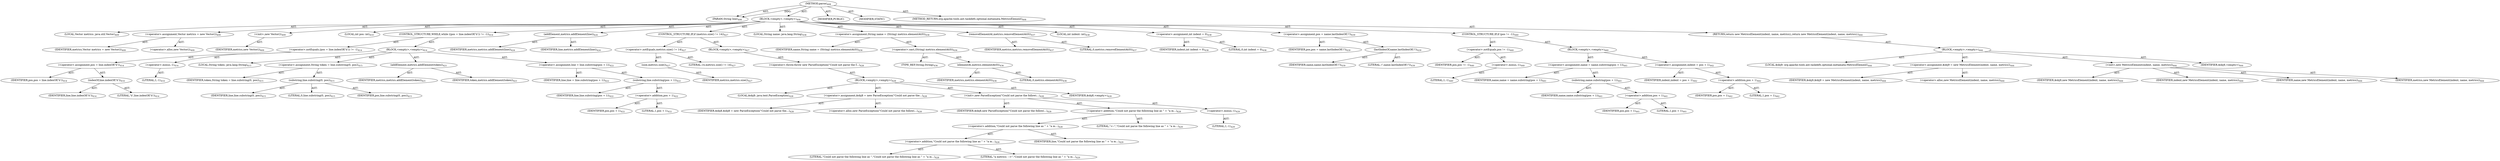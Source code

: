 digraph "parse" {  
"111669149717" [label = <(METHOD,parse)<SUB>408</SUB>> ]
"115964117026" [label = <(PARAM,String line)<SUB>408</SUB>> ]
"25769803826" [label = <(BLOCK,&lt;empty&gt;,&lt;empty&gt;)<SUB>408</SUB>> ]
"94489280541" [label = <(LOCAL,Vector metrics: java.util.Vector)<SUB>409</SUB>> ]
"30064771300" [label = <(&lt;operator&gt;.assignment,Vector metrics = new Vector())<SUB>409</SUB>> ]
"68719476910" [label = <(IDENTIFIER,metrics,Vector metrics = new Vector())<SUB>409</SUB>> ]
"30064771301" [label = <(&lt;operator&gt;.alloc,new Vector())<SUB>409</SUB>> ]
"30064771302" [label = <(&lt;init&gt;,new Vector())<SUB>409</SUB>> ]
"68719476911" [label = <(IDENTIFIER,metrics,new Vector())<SUB>409</SUB>> ]
"94489280542" [label = <(LOCAL,int pos: int)<SUB>410</SUB>> ]
"47244640277" [label = <(CONTROL_STRUCTURE,WHILE,while ((pos = line.indexOf('\t')) != -1))<SUB>414</SUB>> ]
"30064771303" [label = <(&lt;operator&gt;.notEquals,(pos = line.indexOf('\t')) != -1)<SUB>414</SUB>> ]
"30064771304" [label = <(&lt;operator&gt;.assignment,pos = line.indexOf('\t'))<SUB>414</SUB>> ]
"68719476912" [label = <(IDENTIFIER,pos,pos = line.indexOf('\t'))<SUB>414</SUB>> ]
"30064771305" [label = <(indexOf,line.indexOf('\t'))<SUB>414</SUB>> ]
"68719476913" [label = <(IDENTIFIER,line,line.indexOf('\t'))<SUB>414</SUB>> ]
"90194313276" [label = <(LITERAL,'\t',line.indexOf('\t'))<SUB>414</SUB>> ]
"30064771306" [label = <(&lt;operator&gt;.minus,-1)<SUB>414</SUB>> ]
"90194313277" [label = <(LITERAL,1,-1)<SUB>414</SUB>> ]
"25769803827" [label = <(BLOCK,&lt;empty&gt;,&lt;empty&gt;)<SUB>414</SUB>> ]
"94489280543" [label = <(LOCAL,String token: java.lang.String)<SUB>415</SUB>> ]
"30064771307" [label = <(&lt;operator&gt;.assignment,String token = line.substring(0, pos))<SUB>415</SUB>> ]
"68719476914" [label = <(IDENTIFIER,token,String token = line.substring(0, pos))<SUB>415</SUB>> ]
"30064771308" [label = <(substring,line.substring(0, pos))<SUB>415</SUB>> ]
"68719476915" [label = <(IDENTIFIER,line,line.substring(0, pos))<SUB>415</SUB>> ]
"90194313278" [label = <(LITERAL,0,line.substring(0, pos))<SUB>415</SUB>> ]
"68719476916" [label = <(IDENTIFIER,pos,line.substring(0, pos))<SUB>415</SUB>> ]
"30064771309" [label = <(addElement,metrics.addElement(token))<SUB>421</SUB>> ]
"68719476917" [label = <(IDENTIFIER,metrics,metrics.addElement(token))<SUB>421</SUB>> ]
"68719476918" [label = <(IDENTIFIER,token,metrics.addElement(token))<SUB>421</SUB>> ]
"30064771310" [label = <(&lt;operator&gt;.assignment,line = line.substring(pos + 1))<SUB>422</SUB>> ]
"68719476919" [label = <(IDENTIFIER,line,line = line.substring(pos + 1))<SUB>422</SUB>> ]
"30064771311" [label = <(substring,line.substring(pos + 1))<SUB>422</SUB>> ]
"68719476920" [label = <(IDENTIFIER,line,line.substring(pos + 1))<SUB>422</SUB>> ]
"30064771312" [label = <(&lt;operator&gt;.addition,pos + 1)<SUB>422</SUB>> ]
"68719476921" [label = <(IDENTIFIER,pos,pos + 1)<SUB>422</SUB>> ]
"90194313279" [label = <(LITERAL,1,pos + 1)<SUB>422</SUB>> ]
"30064771313" [label = <(addElement,metrics.addElement(line))<SUB>424</SUB>> ]
"68719476922" [label = <(IDENTIFIER,metrics,metrics.addElement(line))<SUB>424</SUB>> ]
"68719476923" [label = <(IDENTIFIER,line,metrics.addElement(line))<SUB>424</SUB>> ]
"47244640278" [label = <(CONTROL_STRUCTURE,IF,if (metrics.size() != 14))<SUB>427</SUB>> ]
"30064771314" [label = <(&lt;operator&gt;.notEquals,metrics.size() != 14)<SUB>427</SUB>> ]
"30064771315" [label = <(size,metrics.size())<SUB>427</SUB>> ]
"68719476924" [label = <(IDENTIFIER,metrics,metrics.size())<SUB>427</SUB>> ]
"90194313280" [label = <(LITERAL,14,metrics.size() != 14)<SUB>427</SUB>> ]
"25769803828" [label = <(BLOCK,&lt;empty&gt;,&lt;empty&gt;)<SUB>427</SUB>> ]
"30064771316" [label = <(&lt;operator&gt;.throw,throw new ParseException(&quot;Could not parse the f...)<SUB>428</SUB>> ]
"25769803829" [label = <(BLOCK,&lt;empty&gt;,&lt;empty&gt;)<SUB>428</SUB>> ]
"94489280544" [label = <(LOCAL,$obj8: java.text.ParseException)<SUB>428</SUB>> ]
"30064771317" [label = <(&lt;operator&gt;.assignment,$obj8 = new ParseException(&quot;Could not parse the...)<SUB>428</SUB>> ]
"68719476925" [label = <(IDENTIFIER,$obj8,$obj8 = new ParseException(&quot;Could not parse the...)<SUB>428</SUB>> ]
"30064771318" [label = <(&lt;operator&gt;.alloc,new ParseException(&quot;Could not parse the followi...)<SUB>428</SUB>> ]
"30064771319" [label = <(&lt;init&gt;,new ParseException(&quot;Could not parse the followi...)<SUB>428</SUB>> ]
"68719476926" [label = <(IDENTIFIER,$obj8,new ParseException(&quot;Could not parse the followi...)<SUB>428</SUB>> ]
"30064771320" [label = <(&lt;operator&gt;.addition,&quot;Could not parse the following line as &quot; + &quot;a m...)<SUB>428</SUB>> ]
"30064771321" [label = <(&lt;operator&gt;.addition,&quot;Could not parse the following line as &quot; + &quot;a m...)<SUB>428</SUB>> ]
"30064771322" [label = <(&lt;operator&gt;.addition,&quot;Could not parse the following line as &quot; + &quot;a m...)<SUB>428</SUB>> ]
"90194313281" [label = <(LITERAL,&quot;Could not parse the following line as &quot;,&quot;Could not parse the following line as &quot; + &quot;a m...)<SUB>428</SUB>> ]
"90194313282" [label = <(LITERAL,&quot;a metrics: --&gt;&quot;,&quot;Could not parse the following line as &quot; + &quot;a m...)<SUB>429</SUB>> ]
"68719476927" [label = <(IDENTIFIER,line,&quot;Could not parse the following line as &quot; + &quot;a m...)<SUB>429</SUB>> ]
"90194313283" [label = <(LITERAL,&quot;&lt;--&quot;,&quot;Could not parse the following line as &quot; + &quot;a m...)<SUB>429</SUB>> ]
"30064771323" [label = <(&lt;operator&gt;.minus,-1)<SUB>429</SUB>> ]
"90194313284" [label = <(LITERAL,1,-1)<SUB>429</SUB>> ]
"68719476928" [label = <(IDENTIFIER,$obj8,&lt;empty&gt;)<SUB>428</SUB>> ]
"94489280545" [label = <(LOCAL,String name: java.lang.String)<SUB>436</SUB>> ]
"30064771324" [label = <(&lt;operator&gt;.assignment,String name = (String) metrics.elementAt(0))<SUB>436</SUB>> ]
"68719476929" [label = <(IDENTIFIER,name,String name = (String) metrics.elementAt(0))<SUB>436</SUB>> ]
"30064771325" [label = <(&lt;operator&gt;.cast,(String) metrics.elementAt(0))<SUB>436</SUB>> ]
"180388626453" [label = <(TYPE_REF,String,String)<SUB>436</SUB>> ]
"30064771326" [label = <(elementAt,metrics.elementAt(0))<SUB>436</SUB>> ]
"68719476930" [label = <(IDENTIFIER,metrics,metrics.elementAt(0))<SUB>436</SUB>> ]
"90194313285" [label = <(LITERAL,0,metrics.elementAt(0))<SUB>436</SUB>> ]
"30064771327" [label = <(removeElementAt,metrics.removeElementAt(0))<SUB>437</SUB>> ]
"68719476931" [label = <(IDENTIFIER,metrics,metrics.removeElementAt(0))<SUB>437</SUB>> ]
"90194313286" [label = <(LITERAL,0,metrics.removeElementAt(0))<SUB>437</SUB>> ]
"94489280546" [label = <(LOCAL,int indent: int)<SUB>438</SUB>> ]
"30064771328" [label = <(&lt;operator&gt;.assignment,int indent = 0)<SUB>438</SUB>> ]
"68719476932" [label = <(IDENTIFIER,indent,int indent = 0)<SUB>438</SUB>> ]
"90194313287" [label = <(LITERAL,0,int indent = 0)<SUB>438</SUB>> ]
"30064771329" [label = <(&lt;operator&gt;.assignment,pos = name.lastIndexOf('/'))<SUB>439</SUB>> ]
"68719476933" [label = <(IDENTIFIER,pos,pos = name.lastIndexOf('/'))<SUB>439</SUB>> ]
"30064771330" [label = <(lastIndexOf,name.lastIndexOf('/'))<SUB>439</SUB>> ]
"68719476934" [label = <(IDENTIFIER,name,name.lastIndexOf('/'))<SUB>439</SUB>> ]
"90194313288" [label = <(LITERAL,'/',name.lastIndexOf('/'))<SUB>439</SUB>> ]
"47244640279" [label = <(CONTROL_STRUCTURE,IF,if (pos != -1))<SUB>440</SUB>> ]
"30064771331" [label = <(&lt;operator&gt;.notEquals,pos != -1)<SUB>440</SUB>> ]
"68719476935" [label = <(IDENTIFIER,pos,pos != -1)<SUB>440</SUB>> ]
"30064771332" [label = <(&lt;operator&gt;.minus,-1)<SUB>440</SUB>> ]
"90194313289" [label = <(LITERAL,1,-1)<SUB>440</SUB>> ]
"25769803830" [label = <(BLOCK,&lt;empty&gt;,&lt;empty&gt;)<SUB>440</SUB>> ]
"30064771333" [label = <(&lt;operator&gt;.assignment,name = name.substring(pos + 1))<SUB>441</SUB>> ]
"68719476936" [label = <(IDENTIFIER,name,name = name.substring(pos + 1))<SUB>441</SUB>> ]
"30064771334" [label = <(substring,name.substring(pos + 1))<SUB>441</SUB>> ]
"68719476937" [label = <(IDENTIFIER,name,name.substring(pos + 1))<SUB>441</SUB>> ]
"30064771335" [label = <(&lt;operator&gt;.addition,pos + 1)<SUB>441</SUB>> ]
"68719476938" [label = <(IDENTIFIER,pos,pos + 1)<SUB>441</SUB>> ]
"90194313290" [label = <(LITERAL,1,pos + 1)<SUB>441</SUB>> ]
"30064771336" [label = <(&lt;operator&gt;.assignment,indent = pos + 1)<SUB>442</SUB>> ]
"68719476939" [label = <(IDENTIFIER,indent,indent = pos + 1)<SUB>442</SUB>> ]
"30064771337" [label = <(&lt;operator&gt;.addition,pos + 1)<SUB>442</SUB>> ]
"68719476940" [label = <(IDENTIFIER,pos,pos + 1)<SUB>442</SUB>> ]
"90194313291" [label = <(LITERAL,1,pos + 1)<SUB>442</SUB>> ]
"146028888079" [label = <(RETURN,return new MetricsElement(indent, name, metrics);,return new MetricsElement(indent, name, metrics);)<SUB>444</SUB>> ]
"25769803831" [label = <(BLOCK,&lt;empty&gt;,&lt;empty&gt;)<SUB>444</SUB>> ]
"94489280547" [label = <(LOCAL,$obj9: org.apache.tools.ant.taskdefs.optional.metamata.MetricsElement)<SUB>444</SUB>> ]
"30064771338" [label = <(&lt;operator&gt;.assignment,$obj9 = new MetricsElement(indent, name, metrics))<SUB>444</SUB>> ]
"68719476941" [label = <(IDENTIFIER,$obj9,$obj9 = new MetricsElement(indent, name, metrics))<SUB>444</SUB>> ]
"30064771339" [label = <(&lt;operator&gt;.alloc,new MetricsElement(indent, name, metrics))<SUB>444</SUB>> ]
"30064771340" [label = <(&lt;init&gt;,new MetricsElement(indent, name, metrics))<SUB>444</SUB>> ]
"68719476942" [label = <(IDENTIFIER,$obj9,new MetricsElement(indent, name, metrics))<SUB>444</SUB>> ]
"68719476943" [label = <(IDENTIFIER,indent,new MetricsElement(indent, name, metrics))<SUB>444</SUB>> ]
"68719476944" [label = <(IDENTIFIER,name,new MetricsElement(indent, name, metrics))<SUB>444</SUB>> ]
"68719476945" [label = <(IDENTIFIER,metrics,new MetricsElement(indent, name, metrics))<SUB>444</SUB>> ]
"68719476946" [label = <(IDENTIFIER,$obj9,&lt;empty&gt;)<SUB>444</SUB>> ]
"133143986240" [label = <(MODIFIER,PUBLIC)> ]
"133143986241" [label = <(MODIFIER,STATIC)> ]
"128849018901" [label = <(METHOD_RETURN,org.apache.tools.ant.taskdefs.optional.metamata.MetricsElement)<SUB>408</SUB>> ]
  "111669149717" -> "115964117026"  [ label = "AST: "] 
  "111669149717" -> "25769803826"  [ label = "AST: "] 
  "111669149717" -> "133143986240"  [ label = "AST: "] 
  "111669149717" -> "133143986241"  [ label = "AST: "] 
  "111669149717" -> "128849018901"  [ label = "AST: "] 
  "25769803826" -> "94489280541"  [ label = "AST: "] 
  "25769803826" -> "30064771300"  [ label = "AST: "] 
  "25769803826" -> "30064771302"  [ label = "AST: "] 
  "25769803826" -> "94489280542"  [ label = "AST: "] 
  "25769803826" -> "47244640277"  [ label = "AST: "] 
  "25769803826" -> "30064771313"  [ label = "AST: "] 
  "25769803826" -> "47244640278"  [ label = "AST: "] 
  "25769803826" -> "94489280545"  [ label = "AST: "] 
  "25769803826" -> "30064771324"  [ label = "AST: "] 
  "25769803826" -> "30064771327"  [ label = "AST: "] 
  "25769803826" -> "94489280546"  [ label = "AST: "] 
  "25769803826" -> "30064771328"  [ label = "AST: "] 
  "25769803826" -> "30064771329"  [ label = "AST: "] 
  "25769803826" -> "47244640279"  [ label = "AST: "] 
  "25769803826" -> "146028888079"  [ label = "AST: "] 
  "30064771300" -> "68719476910"  [ label = "AST: "] 
  "30064771300" -> "30064771301"  [ label = "AST: "] 
  "30064771302" -> "68719476911"  [ label = "AST: "] 
  "47244640277" -> "30064771303"  [ label = "AST: "] 
  "47244640277" -> "25769803827"  [ label = "AST: "] 
  "30064771303" -> "30064771304"  [ label = "AST: "] 
  "30064771303" -> "30064771306"  [ label = "AST: "] 
  "30064771304" -> "68719476912"  [ label = "AST: "] 
  "30064771304" -> "30064771305"  [ label = "AST: "] 
  "30064771305" -> "68719476913"  [ label = "AST: "] 
  "30064771305" -> "90194313276"  [ label = "AST: "] 
  "30064771306" -> "90194313277"  [ label = "AST: "] 
  "25769803827" -> "94489280543"  [ label = "AST: "] 
  "25769803827" -> "30064771307"  [ label = "AST: "] 
  "25769803827" -> "30064771309"  [ label = "AST: "] 
  "25769803827" -> "30064771310"  [ label = "AST: "] 
  "30064771307" -> "68719476914"  [ label = "AST: "] 
  "30064771307" -> "30064771308"  [ label = "AST: "] 
  "30064771308" -> "68719476915"  [ label = "AST: "] 
  "30064771308" -> "90194313278"  [ label = "AST: "] 
  "30064771308" -> "68719476916"  [ label = "AST: "] 
  "30064771309" -> "68719476917"  [ label = "AST: "] 
  "30064771309" -> "68719476918"  [ label = "AST: "] 
  "30064771310" -> "68719476919"  [ label = "AST: "] 
  "30064771310" -> "30064771311"  [ label = "AST: "] 
  "30064771311" -> "68719476920"  [ label = "AST: "] 
  "30064771311" -> "30064771312"  [ label = "AST: "] 
  "30064771312" -> "68719476921"  [ label = "AST: "] 
  "30064771312" -> "90194313279"  [ label = "AST: "] 
  "30064771313" -> "68719476922"  [ label = "AST: "] 
  "30064771313" -> "68719476923"  [ label = "AST: "] 
  "47244640278" -> "30064771314"  [ label = "AST: "] 
  "47244640278" -> "25769803828"  [ label = "AST: "] 
  "30064771314" -> "30064771315"  [ label = "AST: "] 
  "30064771314" -> "90194313280"  [ label = "AST: "] 
  "30064771315" -> "68719476924"  [ label = "AST: "] 
  "25769803828" -> "30064771316"  [ label = "AST: "] 
  "30064771316" -> "25769803829"  [ label = "AST: "] 
  "25769803829" -> "94489280544"  [ label = "AST: "] 
  "25769803829" -> "30064771317"  [ label = "AST: "] 
  "25769803829" -> "30064771319"  [ label = "AST: "] 
  "25769803829" -> "68719476928"  [ label = "AST: "] 
  "30064771317" -> "68719476925"  [ label = "AST: "] 
  "30064771317" -> "30064771318"  [ label = "AST: "] 
  "30064771319" -> "68719476926"  [ label = "AST: "] 
  "30064771319" -> "30064771320"  [ label = "AST: "] 
  "30064771319" -> "30064771323"  [ label = "AST: "] 
  "30064771320" -> "30064771321"  [ label = "AST: "] 
  "30064771320" -> "90194313283"  [ label = "AST: "] 
  "30064771321" -> "30064771322"  [ label = "AST: "] 
  "30064771321" -> "68719476927"  [ label = "AST: "] 
  "30064771322" -> "90194313281"  [ label = "AST: "] 
  "30064771322" -> "90194313282"  [ label = "AST: "] 
  "30064771323" -> "90194313284"  [ label = "AST: "] 
  "30064771324" -> "68719476929"  [ label = "AST: "] 
  "30064771324" -> "30064771325"  [ label = "AST: "] 
  "30064771325" -> "180388626453"  [ label = "AST: "] 
  "30064771325" -> "30064771326"  [ label = "AST: "] 
  "30064771326" -> "68719476930"  [ label = "AST: "] 
  "30064771326" -> "90194313285"  [ label = "AST: "] 
  "30064771327" -> "68719476931"  [ label = "AST: "] 
  "30064771327" -> "90194313286"  [ label = "AST: "] 
  "30064771328" -> "68719476932"  [ label = "AST: "] 
  "30064771328" -> "90194313287"  [ label = "AST: "] 
  "30064771329" -> "68719476933"  [ label = "AST: "] 
  "30064771329" -> "30064771330"  [ label = "AST: "] 
  "30064771330" -> "68719476934"  [ label = "AST: "] 
  "30064771330" -> "90194313288"  [ label = "AST: "] 
  "47244640279" -> "30064771331"  [ label = "AST: "] 
  "47244640279" -> "25769803830"  [ label = "AST: "] 
  "30064771331" -> "68719476935"  [ label = "AST: "] 
  "30064771331" -> "30064771332"  [ label = "AST: "] 
  "30064771332" -> "90194313289"  [ label = "AST: "] 
  "25769803830" -> "30064771333"  [ label = "AST: "] 
  "25769803830" -> "30064771336"  [ label = "AST: "] 
  "30064771333" -> "68719476936"  [ label = "AST: "] 
  "30064771333" -> "30064771334"  [ label = "AST: "] 
  "30064771334" -> "68719476937"  [ label = "AST: "] 
  "30064771334" -> "30064771335"  [ label = "AST: "] 
  "30064771335" -> "68719476938"  [ label = "AST: "] 
  "30064771335" -> "90194313290"  [ label = "AST: "] 
  "30064771336" -> "68719476939"  [ label = "AST: "] 
  "30064771336" -> "30064771337"  [ label = "AST: "] 
  "30064771337" -> "68719476940"  [ label = "AST: "] 
  "30064771337" -> "90194313291"  [ label = "AST: "] 
  "146028888079" -> "25769803831"  [ label = "AST: "] 
  "25769803831" -> "94489280547"  [ label = "AST: "] 
  "25769803831" -> "30064771338"  [ label = "AST: "] 
  "25769803831" -> "30064771340"  [ label = "AST: "] 
  "25769803831" -> "68719476946"  [ label = "AST: "] 
  "30064771338" -> "68719476941"  [ label = "AST: "] 
  "30064771338" -> "30064771339"  [ label = "AST: "] 
  "30064771340" -> "68719476942"  [ label = "AST: "] 
  "30064771340" -> "68719476943"  [ label = "AST: "] 
  "30064771340" -> "68719476944"  [ label = "AST: "] 
  "30064771340" -> "68719476945"  [ label = "AST: "] 
  "111669149717" -> "115964117026"  [ label = "DDG: "] 
}
